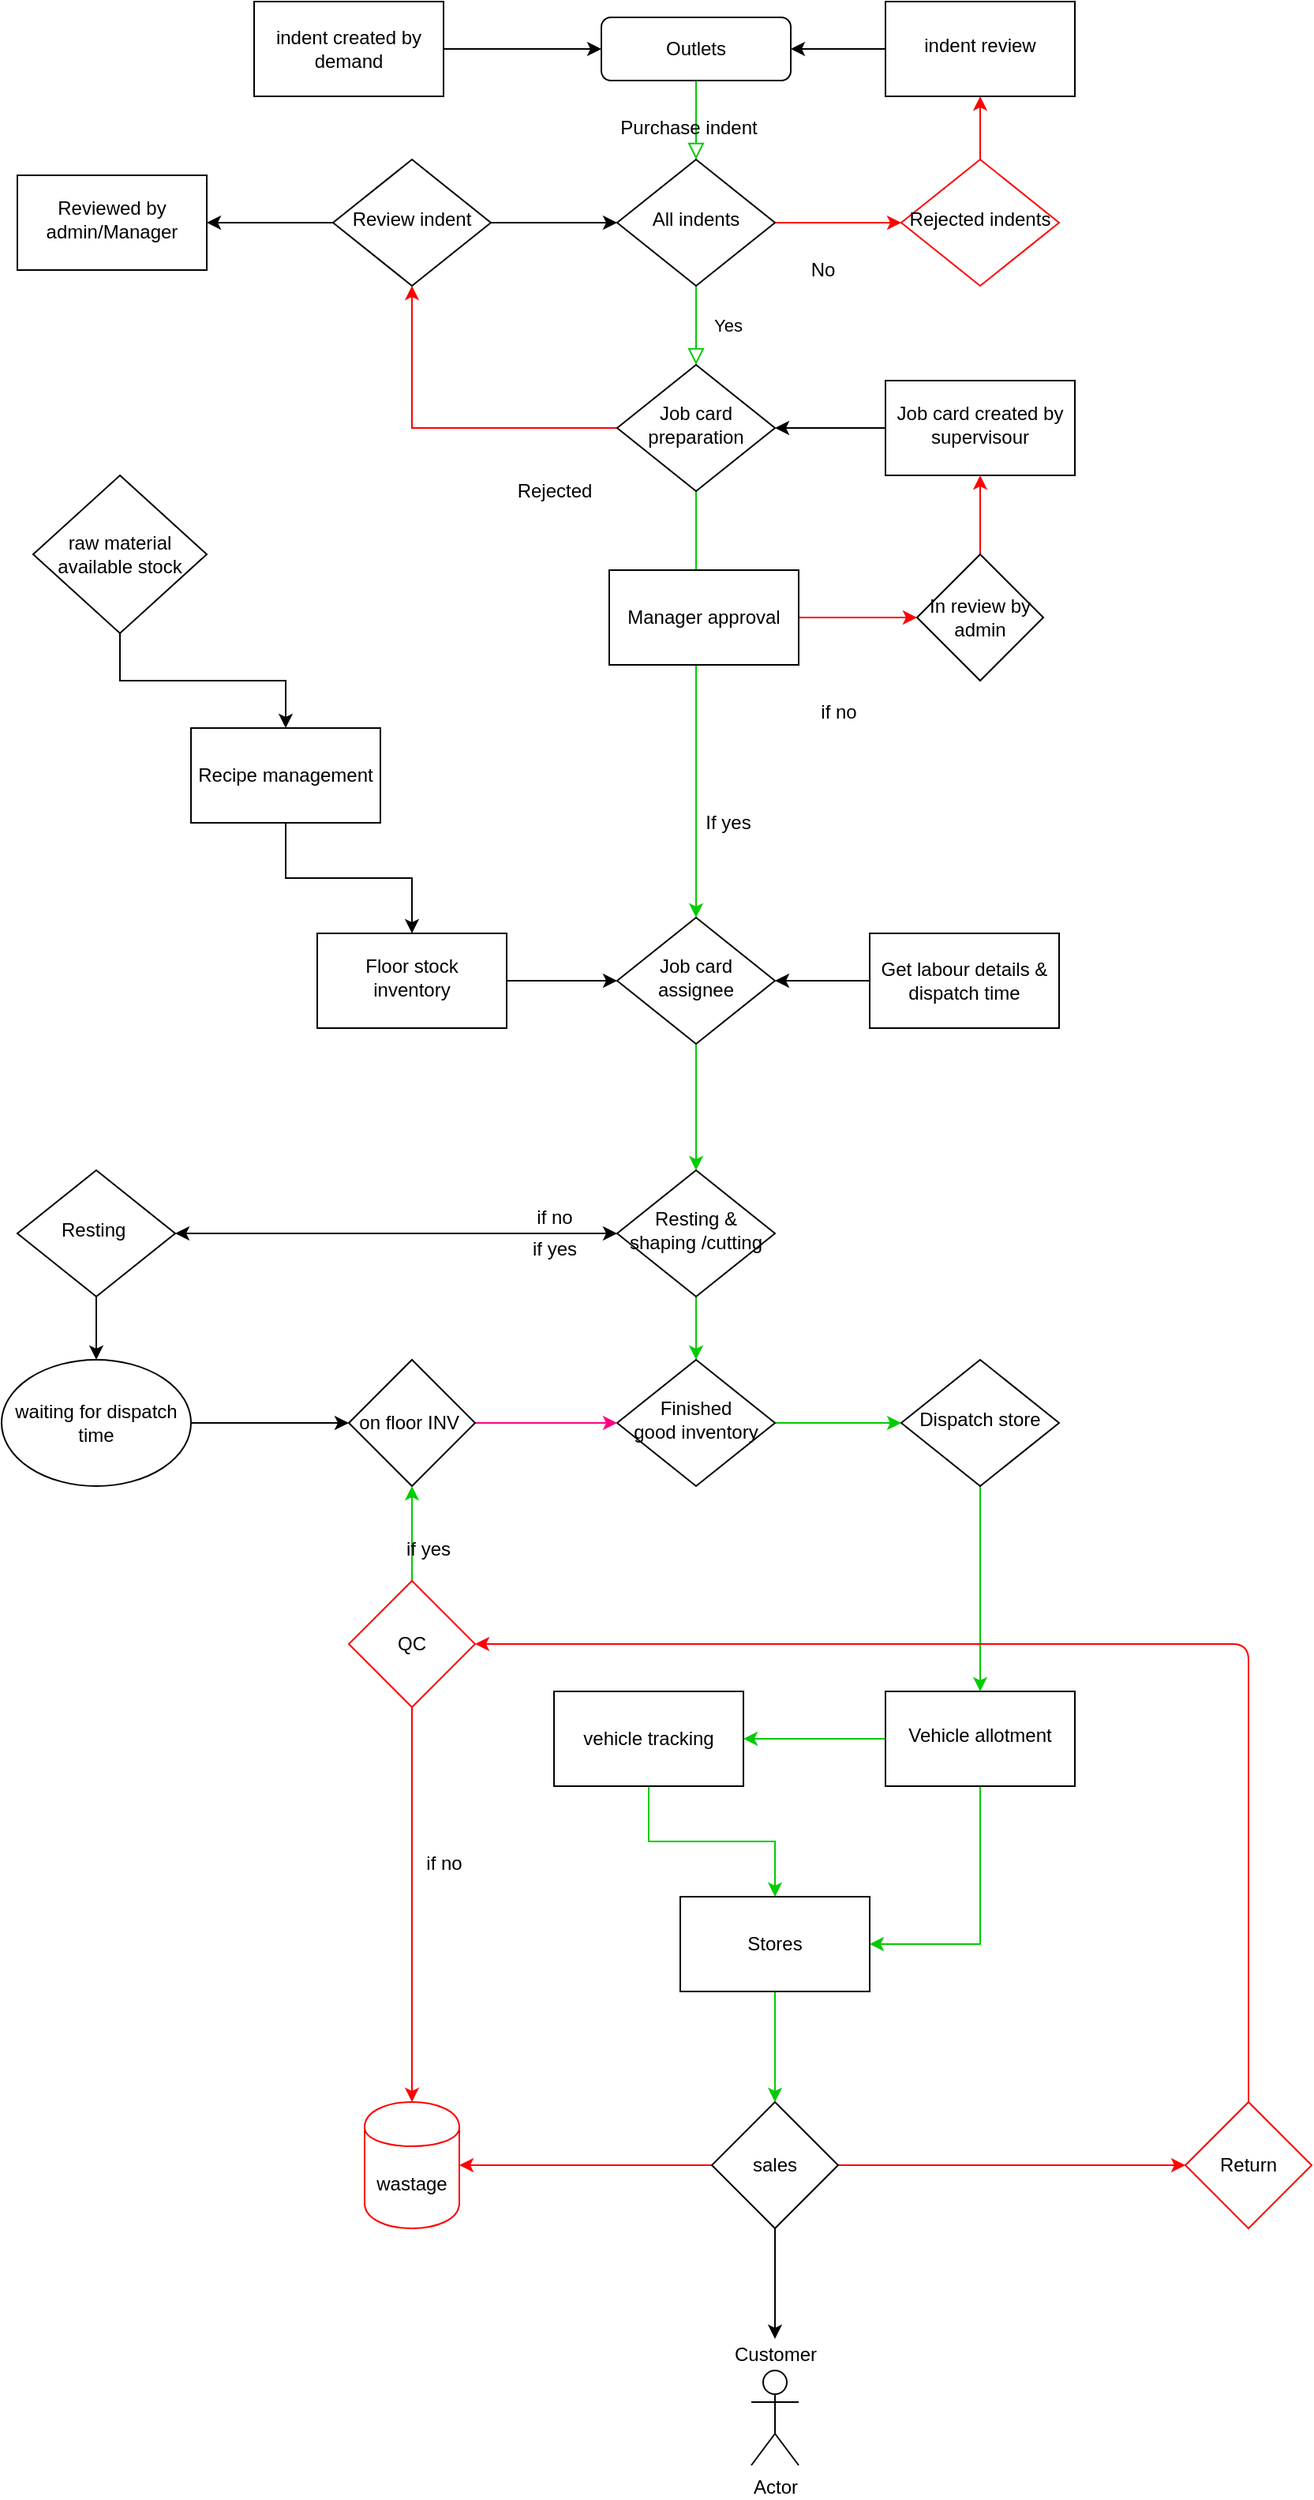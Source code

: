 <mxfile version="14.4.4" type="github">
  <diagram id="C5RBs43oDa-KdzZeNtuy" name="Page-1">
    <mxGraphModel dx="3043" dy="900" grid="1" gridSize="10" guides="1" tooltips="1" connect="1" arrows="1" fold="1" page="1" pageScale="1" pageWidth="827" pageHeight="1169" math="0" shadow="0">
      <root>
        <mxCell id="WIyWlLk6GJQsqaUBKTNV-0" />
        <mxCell id="WIyWlLk6GJQsqaUBKTNV-1" parent="WIyWlLk6GJQsqaUBKTNV-0" />
        <mxCell id="WIyWlLk6GJQsqaUBKTNV-2" value="" style="rounded=0;html=1;jettySize=auto;orthogonalLoop=1;fontSize=11;endArrow=block;endFill=0;endSize=8;strokeWidth=1;shadow=0;labelBackgroundColor=none;edgeStyle=orthogonalEdgeStyle;strokeColor=#00CC00;" parent="WIyWlLk6GJQsqaUBKTNV-1" source="WIyWlLk6GJQsqaUBKTNV-3" target="WIyWlLk6GJQsqaUBKTNV-6" edge="1">
          <mxGeometry relative="1" as="geometry" />
        </mxCell>
        <mxCell id="WIyWlLk6GJQsqaUBKTNV-3" value="Outlets" style="rounded=1;whiteSpace=wrap;html=1;fontSize=12;glass=0;strokeWidth=1;shadow=0;" parent="WIyWlLk6GJQsqaUBKTNV-1" vertex="1">
          <mxGeometry x="-440" y="20" width="120" height="40" as="geometry" />
        </mxCell>
        <mxCell id="WIyWlLk6GJQsqaUBKTNV-4" value="Yes" style="rounded=0;html=1;jettySize=auto;orthogonalLoop=1;fontSize=11;endArrow=block;endFill=0;endSize=8;strokeWidth=1;shadow=0;labelBackgroundColor=none;edgeStyle=orthogonalEdgeStyle;strokeColor=#00CC00;" parent="WIyWlLk6GJQsqaUBKTNV-1" source="WIyWlLk6GJQsqaUBKTNV-6" target="WIyWlLk6GJQsqaUBKTNV-10" edge="1">
          <mxGeometry y="20" relative="1" as="geometry">
            <mxPoint as="offset" />
          </mxGeometry>
        </mxCell>
        <mxCell id="te3FuEqNMKup-QWxgg7G-4" value="" style="edgeStyle=orthogonalEdgeStyle;rounded=0;orthogonalLoop=1;jettySize=auto;html=1;strokeColor=#FF0000;" parent="WIyWlLk6GJQsqaUBKTNV-1" source="WIyWlLk6GJQsqaUBKTNV-6" target="te3FuEqNMKup-QWxgg7G-3" edge="1">
          <mxGeometry relative="1" as="geometry" />
        </mxCell>
        <mxCell id="WIyWlLk6GJQsqaUBKTNV-6" value="All indents" style="rhombus;whiteSpace=wrap;html=1;shadow=0;fontFamily=Helvetica;fontSize=12;align=center;strokeWidth=1;spacing=6;spacingTop=-4;" parent="WIyWlLk6GJQsqaUBKTNV-1" vertex="1">
          <mxGeometry x="-430" y="110" width="100" height="80" as="geometry" />
        </mxCell>
        <mxCell id="te3FuEqNMKup-QWxgg7G-10" value="" style="edgeStyle=orthogonalEdgeStyle;rounded=0;orthogonalLoop=1;jettySize=auto;html=1;strokeColor=#FF0000;entryX=0.5;entryY=1;entryDx=0;entryDy=0;" parent="WIyWlLk6GJQsqaUBKTNV-1" source="WIyWlLk6GJQsqaUBKTNV-10" target="te3FuEqNMKup-QWxgg7G-12" edge="1">
          <mxGeometry relative="1" as="geometry">
            <mxPoint x="-560" y="340" as="targetPoint" />
          </mxGeometry>
        </mxCell>
        <mxCell id="te3FuEqNMKup-QWxgg7G-19" value="" style="edgeStyle=orthogonalEdgeStyle;rounded=0;orthogonalLoop=1;jettySize=auto;html=1;strokeColor=#00CC00;" parent="WIyWlLk6GJQsqaUBKTNV-1" source="WIyWlLk6GJQsqaUBKTNV-10" target="te3FuEqNMKup-QWxgg7G-18" edge="1">
          <mxGeometry relative="1" as="geometry" />
        </mxCell>
        <mxCell id="WIyWlLk6GJQsqaUBKTNV-10" value="Job card preparation" style="rhombus;whiteSpace=wrap;html=1;shadow=0;fontFamily=Helvetica;fontSize=12;align=center;strokeWidth=1;spacing=6;spacingTop=-4;" parent="WIyWlLk6GJQsqaUBKTNV-1" vertex="1">
          <mxGeometry x="-430" y="240" width="100" height="80" as="geometry" />
        </mxCell>
        <mxCell id="te3FuEqNMKup-QWxgg7G-0" value="Purchase indent" style="text;html=1;align=center;verticalAlign=middle;resizable=0;points=[];autosize=1;" parent="WIyWlLk6GJQsqaUBKTNV-1" vertex="1">
          <mxGeometry x="-435" y="80" width="100" height="20" as="geometry" />
        </mxCell>
        <mxCell id="te3FuEqNMKup-QWxgg7G-6" value="" style="edgeStyle=orthogonalEdgeStyle;rounded=0;orthogonalLoop=1;jettySize=auto;html=1;strokeColor=#FF0000;" parent="WIyWlLk6GJQsqaUBKTNV-1" source="te3FuEqNMKup-QWxgg7G-3" target="te3FuEqNMKup-QWxgg7G-5" edge="1">
          <mxGeometry relative="1" as="geometry" />
        </mxCell>
        <mxCell id="te3FuEqNMKup-QWxgg7G-3" value="Rejected indents" style="rhombus;whiteSpace=wrap;html=1;shadow=0;fontFamily=Helvetica;fontSize=12;align=center;strokeWidth=1;spacing=6;spacingTop=-4;strokeColor=#FF0000;" parent="WIyWlLk6GJQsqaUBKTNV-1" vertex="1">
          <mxGeometry x="-250" y="110" width="100" height="80" as="geometry" />
        </mxCell>
        <mxCell id="te3FuEqNMKup-QWxgg7G-7" value="" style="edgeStyle=orthogonalEdgeStyle;rounded=0;orthogonalLoop=1;jettySize=auto;html=1;" parent="WIyWlLk6GJQsqaUBKTNV-1" source="te3FuEqNMKup-QWxgg7G-5" target="WIyWlLk6GJQsqaUBKTNV-3" edge="1">
          <mxGeometry relative="1" as="geometry" />
        </mxCell>
        <mxCell id="te3FuEqNMKup-QWxgg7G-5" value="indent review" style="whiteSpace=wrap;html=1;shadow=0;strokeWidth=1;spacing=6;spacingTop=-4;" parent="WIyWlLk6GJQsqaUBKTNV-1" vertex="1">
          <mxGeometry x="-260" y="10" width="120" height="60" as="geometry" />
        </mxCell>
        <mxCell id="te3FuEqNMKup-QWxgg7G-8" value="No" style="text;html=1;align=center;verticalAlign=middle;resizable=0;points=[];autosize=1;" parent="WIyWlLk6GJQsqaUBKTNV-1" vertex="1">
          <mxGeometry x="-315" y="170" width="30" height="20" as="geometry" />
        </mxCell>
        <mxCell id="te3FuEqNMKup-QWxgg7G-11" value="Rejected" style="text;html=1;align=center;verticalAlign=middle;resizable=0;points=[];autosize=1;" parent="WIyWlLk6GJQsqaUBKTNV-1" vertex="1">
          <mxGeometry x="-500" y="310" width="60" height="20" as="geometry" />
        </mxCell>
        <mxCell id="te3FuEqNMKup-QWxgg7G-14" value="" style="edgeStyle=orthogonalEdgeStyle;rounded=0;orthogonalLoop=1;jettySize=auto;html=1;" parent="WIyWlLk6GJQsqaUBKTNV-1" source="te3FuEqNMKup-QWxgg7G-12" target="WIyWlLk6GJQsqaUBKTNV-6" edge="1">
          <mxGeometry relative="1" as="geometry" />
        </mxCell>
        <mxCell id="te3FuEqNMKup-QWxgg7G-38" value="" style="edgeStyle=orthogonalEdgeStyle;rounded=0;orthogonalLoop=1;jettySize=auto;html=1;" parent="WIyWlLk6GJQsqaUBKTNV-1" source="te3FuEqNMKup-QWxgg7G-12" target="te3FuEqNMKup-QWxgg7G-37" edge="1">
          <mxGeometry relative="1" as="geometry" />
        </mxCell>
        <mxCell id="te3FuEqNMKup-QWxgg7G-12" value="Review indent" style="rhombus;whiteSpace=wrap;html=1;shadow=0;fontFamily=Helvetica;fontSize=12;align=center;strokeWidth=1;spacing=6;spacingTop=-4;" parent="WIyWlLk6GJQsqaUBKTNV-1" vertex="1">
          <mxGeometry x="-610" y="110" width="100" height="80" as="geometry" />
        </mxCell>
        <mxCell id="te3FuEqNMKup-QWxgg7G-17" value="" style="edgeStyle=orthogonalEdgeStyle;rounded=0;orthogonalLoop=1;jettySize=auto;html=1;" parent="WIyWlLk6GJQsqaUBKTNV-1" source="te3FuEqNMKup-QWxgg7G-15" target="WIyWlLk6GJQsqaUBKTNV-10" edge="1">
          <mxGeometry relative="1" as="geometry" />
        </mxCell>
        <mxCell id="te3FuEqNMKup-QWxgg7G-15" value="Job card created by supervisour" style="whiteSpace=wrap;html=1;shadow=0;strokeWidth=1;spacing=6;spacingTop=-4;" parent="WIyWlLk6GJQsqaUBKTNV-1" vertex="1">
          <mxGeometry x="-260" y="250" width="120" height="60" as="geometry" />
        </mxCell>
        <mxCell id="4NInFhgdRvtNdxH4a96Z-7" value="" style="edgeStyle=orthogonalEdgeStyle;rounded=0;orthogonalLoop=1;jettySize=auto;html=1;strokeColor=#00CC00;" parent="WIyWlLk6GJQsqaUBKTNV-1" source="te3FuEqNMKup-QWxgg7G-18" target="4NInFhgdRvtNdxH4a96Z-6" edge="1">
          <mxGeometry relative="1" as="geometry" />
        </mxCell>
        <mxCell id="te3FuEqNMKup-QWxgg7G-18" value="Job card assignee" style="rhombus;whiteSpace=wrap;html=1;shadow=0;fontFamily=Helvetica;fontSize=12;align=center;strokeWidth=1;spacing=6;spacingTop=-4;" parent="WIyWlLk6GJQsqaUBKTNV-1" vertex="1">
          <mxGeometry x="-430" y="590" width="100" height="80" as="geometry" />
        </mxCell>
        <mxCell id="4NInFhgdRvtNdxH4a96Z-2" value="" style="edgeStyle=orthogonalEdgeStyle;rounded=0;orthogonalLoop=1;jettySize=auto;html=1;" parent="WIyWlLk6GJQsqaUBKTNV-1" source="te3FuEqNMKup-QWxgg7G-20" target="te3FuEqNMKup-QWxgg7G-18" edge="1">
          <mxGeometry relative="1" as="geometry" />
        </mxCell>
        <mxCell id="te3FuEqNMKup-QWxgg7G-20" value="Floor stock inventory" style="whiteSpace=wrap;html=1;shadow=0;strokeWidth=1;spacing=6;spacingTop=-4;" parent="WIyWlLk6GJQsqaUBKTNV-1" vertex="1">
          <mxGeometry x="-620" y="600" width="120" height="60" as="geometry" />
        </mxCell>
        <mxCell id="te3FuEqNMKup-QWxgg7G-31" value="" style="edgeStyle=orthogonalEdgeStyle;rounded=0;orthogonalLoop=1;jettySize=auto;html=1;strokeColor=#FF0000;" parent="WIyWlLk6GJQsqaUBKTNV-1" source="te3FuEqNMKup-QWxgg7G-27" target="te3FuEqNMKup-QWxgg7G-30" edge="1">
          <mxGeometry relative="1" as="geometry" />
        </mxCell>
        <mxCell id="te3FuEqNMKup-QWxgg7G-27" value="Manager approval" style="rounded=0;whiteSpace=wrap;html=1;" parent="WIyWlLk6GJQsqaUBKTNV-1" vertex="1">
          <mxGeometry x="-435" y="370" width="120" height="60" as="geometry" />
        </mxCell>
        <mxCell id="te3FuEqNMKup-QWxgg7G-29" value="If yes" style="text;html=1;align=center;verticalAlign=middle;resizable=0;points=[];autosize=1;" parent="WIyWlLk6GJQsqaUBKTNV-1" vertex="1">
          <mxGeometry x="-380" y="520" width="40" height="20" as="geometry" />
        </mxCell>
        <mxCell id="te3FuEqNMKup-QWxgg7G-32" value="" style="edgeStyle=orthogonalEdgeStyle;rounded=0;orthogonalLoop=1;jettySize=auto;html=1;strokeColor=#FF0000;" parent="WIyWlLk6GJQsqaUBKTNV-1" source="te3FuEqNMKup-QWxgg7G-30" target="te3FuEqNMKup-QWxgg7G-15" edge="1">
          <mxGeometry relative="1" as="geometry" />
        </mxCell>
        <mxCell id="te3FuEqNMKup-QWxgg7G-30" value="In review by admin" style="rhombus;whiteSpace=wrap;html=1;rounded=0;" parent="WIyWlLk6GJQsqaUBKTNV-1" vertex="1">
          <mxGeometry x="-240" y="360" width="80" height="80" as="geometry" />
        </mxCell>
        <mxCell id="te3FuEqNMKup-QWxgg7G-33" value="if no" style="text;html=1;align=center;verticalAlign=middle;resizable=0;points=[];autosize=1;" parent="WIyWlLk6GJQsqaUBKTNV-1" vertex="1">
          <mxGeometry x="-310" y="450" width="40" height="20" as="geometry" />
        </mxCell>
        <mxCell id="4NInFhgdRvtNdxH4a96Z-4" value="" style="edgeStyle=orthogonalEdgeStyle;rounded=0;orthogonalLoop=1;jettySize=auto;html=1;" parent="WIyWlLk6GJQsqaUBKTNV-1" source="te3FuEqNMKup-QWxgg7G-34" target="4NInFhgdRvtNdxH4a96Z-3" edge="1">
          <mxGeometry relative="1" as="geometry" />
        </mxCell>
        <mxCell id="te3FuEqNMKup-QWxgg7G-34" value="raw material available stock" style="rhombus;whiteSpace=wrap;html=1;rounded=0;" parent="WIyWlLk6GJQsqaUBKTNV-1" vertex="1">
          <mxGeometry x="-800" y="310" width="110" height="100" as="geometry" />
        </mxCell>
        <mxCell id="te3FuEqNMKup-QWxgg7G-37" value="Reviewed by admin/Manager" style="whiteSpace=wrap;html=1;shadow=0;strokeWidth=1;spacing=6;spacingTop=-4;" parent="WIyWlLk6GJQsqaUBKTNV-1" vertex="1">
          <mxGeometry x="-810" y="120" width="120" height="60" as="geometry" />
        </mxCell>
        <mxCell id="4NInFhgdRvtNdxH4a96Z-1" value="" style="edgeStyle=orthogonalEdgeStyle;rounded=0;orthogonalLoop=1;jettySize=auto;html=1;" parent="WIyWlLk6GJQsqaUBKTNV-1" source="4NInFhgdRvtNdxH4a96Z-0" target="te3FuEqNMKup-QWxgg7G-18" edge="1">
          <mxGeometry relative="1" as="geometry" />
        </mxCell>
        <mxCell id="4NInFhgdRvtNdxH4a96Z-0" value="Get labour details &amp;amp; dispatch time" style="rounded=0;whiteSpace=wrap;html=1;direction=west;" parent="WIyWlLk6GJQsqaUBKTNV-1" vertex="1">
          <mxGeometry x="-270" y="600" width="120" height="60" as="geometry" />
        </mxCell>
        <mxCell id="4NInFhgdRvtNdxH4a96Z-5" value="" style="edgeStyle=orthogonalEdgeStyle;rounded=0;orthogonalLoop=1;jettySize=auto;html=1;" parent="WIyWlLk6GJQsqaUBKTNV-1" source="4NInFhgdRvtNdxH4a96Z-3" target="te3FuEqNMKup-QWxgg7G-20" edge="1">
          <mxGeometry relative="1" as="geometry" />
        </mxCell>
        <mxCell id="4NInFhgdRvtNdxH4a96Z-3" value="Recipe management" style="whiteSpace=wrap;html=1;rounded=0;" parent="WIyWlLk6GJQsqaUBKTNV-1" vertex="1">
          <mxGeometry x="-700" y="470" width="120" height="60" as="geometry" />
        </mxCell>
        <mxCell id="4NInFhgdRvtNdxH4a96Z-9" value="" style="edgeStyle=orthogonalEdgeStyle;rounded=0;orthogonalLoop=1;jettySize=auto;html=1;strokeColor=#00CC00;" parent="WIyWlLk6GJQsqaUBKTNV-1" source="4NInFhgdRvtNdxH4a96Z-6" target="4NInFhgdRvtNdxH4a96Z-8" edge="1">
          <mxGeometry relative="1" as="geometry" />
        </mxCell>
        <mxCell id="4NInFhgdRvtNdxH4a96Z-6" value="Resting &amp;amp; shaping /cutting" style="rhombus;whiteSpace=wrap;html=1;shadow=0;fontFamily=Helvetica;fontSize=12;align=center;strokeWidth=1;spacing=6;spacingTop=-4;" parent="WIyWlLk6GJQsqaUBKTNV-1" vertex="1">
          <mxGeometry x="-430" y="750" width="100" height="80" as="geometry" />
        </mxCell>
        <mxCell id="4NInFhgdRvtNdxH4a96Z-22" value="" style="edgeStyle=orthogonalEdgeStyle;rounded=0;orthogonalLoop=1;jettySize=auto;html=1;strokeColor=#00CC00;" parent="WIyWlLk6GJQsqaUBKTNV-1" source="4NInFhgdRvtNdxH4a96Z-8" target="4NInFhgdRvtNdxH4a96Z-21" edge="1">
          <mxGeometry relative="1" as="geometry" />
        </mxCell>
        <mxCell id="4NInFhgdRvtNdxH4a96Z-8" value="Finished&lt;br&gt;good inventory" style="rhombus;whiteSpace=wrap;html=1;shadow=0;fontFamily=Helvetica;fontSize=12;align=center;strokeWidth=1;spacing=6;spacingTop=-4;" parent="WIyWlLk6GJQsqaUBKTNV-1" vertex="1">
          <mxGeometry x="-430" y="870" width="100" height="80" as="geometry" />
        </mxCell>
        <mxCell id="4NInFhgdRvtNdxH4a96Z-53" value="" style="edgeStyle=orthogonalEdgeStyle;curved=0;rounded=1;sketch=0;orthogonalLoop=1;jettySize=auto;html=1;strokeColor=#000000;" parent="WIyWlLk6GJQsqaUBKTNV-1" source="4NInFhgdRvtNdxH4a96Z-10" target="4NInFhgdRvtNdxH4a96Z-49" edge="1">
          <mxGeometry relative="1" as="geometry" />
        </mxCell>
        <mxCell id="4NInFhgdRvtNdxH4a96Z-10" value="Resting&amp;nbsp;" style="rhombus;whiteSpace=wrap;html=1;shadow=0;fontFamily=Helvetica;fontSize=12;align=center;strokeWidth=1;spacing=6;spacingTop=-4;" parent="WIyWlLk6GJQsqaUBKTNV-1" vertex="1">
          <mxGeometry x="-810" y="750" width="100" height="80" as="geometry" />
        </mxCell>
        <mxCell id="4NInFhgdRvtNdxH4a96Z-20" value="" style="edgeStyle=orthogonalEdgeStyle;rounded=0;orthogonalLoop=1;jettySize=auto;html=1;strokeColor=#FF0080;" parent="WIyWlLk6GJQsqaUBKTNV-1" source="4NInFhgdRvtNdxH4a96Z-13" target="4NInFhgdRvtNdxH4a96Z-8" edge="1">
          <mxGeometry relative="1" as="geometry" />
        </mxCell>
        <mxCell id="4NInFhgdRvtNdxH4a96Z-13" value="on floor INV&amp;nbsp;" style="rhombus;whiteSpace=wrap;html=1;" parent="WIyWlLk6GJQsqaUBKTNV-1" vertex="1">
          <mxGeometry x="-600" y="870" width="80" height="80" as="geometry" />
        </mxCell>
        <mxCell id="4NInFhgdRvtNdxH4a96Z-15" value="if no" style="text;html=1;align=center;verticalAlign=middle;resizable=0;points=[];autosize=1;" parent="WIyWlLk6GJQsqaUBKTNV-1" vertex="1">
          <mxGeometry x="-490" y="770" width="40" height="20" as="geometry" />
        </mxCell>
        <mxCell id="4NInFhgdRvtNdxH4a96Z-18" value="" style="endArrow=classic;startArrow=classic;html=1;exitX=1;exitY=0.5;exitDx=0;exitDy=0;" parent="WIyWlLk6GJQsqaUBKTNV-1" source="4NInFhgdRvtNdxH4a96Z-10" edge="1">
          <mxGeometry width="50" height="50" relative="1" as="geometry">
            <mxPoint x="-510" y="790" as="sourcePoint" />
            <mxPoint x="-430" y="790" as="targetPoint" />
          </mxGeometry>
        </mxCell>
        <mxCell id="4NInFhgdRvtNdxH4a96Z-19" value="if yes" style="text;html=1;align=center;verticalAlign=middle;resizable=0;points=[];autosize=1;" parent="WIyWlLk6GJQsqaUBKTNV-1" vertex="1">
          <mxGeometry x="-490" y="790" width="40" height="20" as="geometry" />
        </mxCell>
        <mxCell id="4NInFhgdRvtNdxH4a96Z-24" value="" style="edgeStyle=orthogonalEdgeStyle;rounded=0;orthogonalLoop=1;jettySize=auto;html=1;strokeColor=#00CC00;" parent="WIyWlLk6GJQsqaUBKTNV-1" source="4NInFhgdRvtNdxH4a96Z-21" target="4NInFhgdRvtNdxH4a96Z-23" edge="1">
          <mxGeometry relative="1" as="geometry" />
        </mxCell>
        <mxCell id="4NInFhgdRvtNdxH4a96Z-21" value="Dispatch store" style="rhombus;whiteSpace=wrap;html=1;shadow=0;fontFamily=Helvetica;fontSize=12;align=center;strokeWidth=1;spacing=6;spacingTop=-4;" parent="WIyWlLk6GJQsqaUBKTNV-1" vertex="1">
          <mxGeometry x="-250" y="870" width="100" height="80" as="geometry" />
        </mxCell>
        <mxCell id="4NInFhgdRvtNdxH4a96Z-26" value="" style="edgeStyle=orthogonalEdgeStyle;rounded=0;orthogonalLoop=1;jettySize=auto;html=1;strokeColor=#00CC00;entryX=1;entryY=0.5;entryDx=0;entryDy=0;" parent="WIyWlLk6GJQsqaUBKTNV-1" source="4NInFhgdRvtNdxH4a96Z-23" target="4NInFhgdRvtNdxH4a96Z-29" edge="1">
          <mxGeometry relative="1" as="geometry">
            <mxPoint x="-200" y="1240" as="targetPoint" />
            <Array as="points">
              <mxPoint x="-200" y="1240" />
            </Array>
          </mxGeometry>
        </mxCell>
        <mxCell id="4NInFhgdRvtNdxH4a96Z-28" value="" style="edgeStyle=orthogonalEdgeStyle;rounded=0;orthogonalLoop=1;jettySize=auto;html=1;strokeColor=#00CC00;" parent="WIyWlLk6GJQsqaUBKTNV-1" source="4NInFhgdRvtNdxH4a96Z-23" target="4NInFhgdRvtNdxH4a96Z-27" edge="1">
          <mxGeometry relative="1" as="geometry" />
        </mxCell>
        <mxCell id="4NInFhgdRvtNdxH4a96Z-23" value="Vehicle allotment" style="whiteSpace=wrap;html=1;shadow=0;strokeWidth=1;spacing=6;spacingTop=-4;" parent="WIyWlLk6GJQsqaUBKTNV-1" vertex="1">
          <mxGeometry x="-260" y="1080" width="120" height="60" as="geometry" />
        </mxCell>
        <mxCell id="4NInFhgdRvtNdxH4a96Z-30" value="" style="edgeStyle=orthogonalEdgeStyle;rounded=0;orthogonalLoop=1;jettySize=auto;html=1;strokeColor=#00CC00;" parent="WIyWlLk6GJQsqaUBKTNV-1" source="4NInFhgdRvtNdxH4a96Z-27" target="4NInFhgdRvtNdxH4a96Z-29" edge="1">
          <mxGeometry relative="1" as="geometry" />
        </mxCell>
        <mxCell id="4NInFhgdRvtNdxH4a96Z-27" value="vehicle tracking" style="rounded=0;whiteSpace=wrap;html=1;" parent="WIyWlLk6GJQsqaUBKTNV-1" vertex="1">
          <mxGeometry x="-470" y="1080" width="120" height="60" as="geometry" />
        </mxCell>
        <mxCell id="4NInFhgdRvtNdxH4a96Z-35" value="" style="edgeStyle=orthogonalEdgeStyle;rounded=0;orthogonalLoop=1;jettySize=auto;html=1;strokeColor=#00CC00;" parent="WIyWlLk6GJQsqaUBKTNV-1" source="4NInFhgdRvtNdxH4a96Z-29" target="4NInFhgdRvtNdxH4a96Z-34" edge="1">
          <mxGeometry relative="1" as="geometry" />
        </mxCell>
        <mxCell id="4NInFhgdRvtNdxH4a96Z-29" value="Stores" style="rounded=0;whiteSpace=wrap;html=1;strokeColor=#000000;" parent="WIyWlLk6GJQsqaUBKTNV-1" vertex="1">
          <mxGeometry x="-390" y="1210" width="120" height="60" as="geometry" />
        </mxCell>
        <mxCell id="4NInFhgdRvtNdxH4a96Z-37" value="" style="edgeStyle=orthogonalEdgeStyle;rounded=0;orthogonalLoop=1;jettySize=auto;html=1;strokeColor=#FF0000;" parent="WIyWlLk6GJQsqaUBKTNV-1" source="4NInFhgdRvtNdxH4a96Z-34" target="4NInFhgdRvtNdxH4a96Z-36" edge="1">
          <mxGeometry relative="1" as="geometry" />
        </mxCell>
        <mxCell id="4NInFhgdRvtNdxH4a96Z-39" value="" style="edgeStyle=orthogonalEdgeStyle;rounded=0;orthogonalLoop=1;jettySize=auto;html=1;strokeColor=#FF0000;" parent="WIyWlLk6GJQsqaUBKTNV-1" source="4NInFhgdRvtNdxH4a96Z-34" target="4NInFhgdRvtNdxH4a96Z-38" edge="1">
          <mxGeometry relative="1" as="geometry" />
        </mxCell>
        <mxCell id="4NInFhgdRvtNdxH4a96Z-58" value="" style="edgeStyle=orthogonalEdgeStyle;curved=0;rounded=1;sketch=0;orthogonalLoop=1;jettySize=auto;html=1;strokeColor=#000000;" parent="WIyWlLk6GJQsqaUBKTNV-1" source="4NInFhgdRvtNdxH4a96Z-34" target="4NInFhgdRvtNdxH4a96Z-57" edge="1">
          <mxGeometry relative="1" as="geometry" />
        </mxCell>
        <mxCell id="4NInFhgdRvtNdxH4a96Z-34" value="sales" style="rhombus;whiteSpace=wrap;html=1;rounded=0;" parent="WIyWlLk6GJQsqaUBKTNV-1" vertex="1">
          <mxGeometry x="-370" y="1340" width="80" height="80" as="geometry" />
        </mxCell>
        <mxCell id="4NInFhgdRvtNdxH4a96Z-36" value="Return" style="rhombus;whiteSpace=wrap;html=1;rounded=0;strokeColor=#FF0000;" parent="WIyWlLk6GJQsqaUBKTNV-1" vertex="1">
          <mxGeometry x="-70" y="1340" width="80" height="80" as="geometry" />
        </mxCell>
        <mxCell id="4NInFhgdRvtNdxH4a96Z-38" value="wastage" style="shape=cylinder;whiteSpace=wrap;html=1;boundedLbl=1;backgroundOutline=1;rounded=0;strokeColor=#FF0000;" parent="WIyWlLk6GJQsqaUBKTNV-1" vertex="1">
          <mxGeometry x="-590" y="1340" width="60" height="80" as="geometry" />
        </mxCell>
        <mxCell id="4NInFhgdRvtNdxH4a96Z-43" value="" style="edgeStyle=orthogonalEdgeStyle;rounded=0;orthogonalLoop=1;jettySize=auto;html=1;strokeColor=#00CC00;" parent="WIyWlLk6GJQsqaUBKTNV-1" source="4NInFhgdRvtNdxH4a96Z-41" target="4NInFhgdRvtNdxH4a96Z-13" edge="1">
          <mxGeometry relative="1" as="geometry" />
        </mxCell>
        <mxCell id="4NInFhgdRvtNdxH4a96Z-41" value="QC" style="rhombus;whiteSpace=wrap;html=1;strokeColor=#FF0000;" parent="WIyWlLk6GJQsqaUBKTNV-1" vertex="1">
          <mxGeometry x="-600" y="1010" width="80" height="80" as="geometry" />
        </mxCell>
        <mxCell id="4NInFhgdRvtNdxH4a96Z-42" value="" style="endArrow=classic;html=1;strokeColor=#FF0000;entryX=1;entryY=0.5;entryDx=0;entryDy=0;" parent="WIyWlLk6GJQsqaUBKTNV-1" target="4NInFhgdRvtNdxH4a96Z-41" edge="1">
          <mxGeometry width="50" height="50" relative="1" as="geometry">
            <mxPoint x="-30" y="1340" as="sourcePoint" />
            <mxPoint x="-560" y="1030" as="targetPoint" />
            <Array as="points">
              <mxPoint x="-30" y="1050" />
            </Array>
          </mxGeometry>
        </mxCell>
        <mxCell id="4NInFhgdRvtNdxH4a96Z-44" value="" style="endArrow=classic;html=1;strokeColor=#FF0000;entryX=0.5;entryY=0;entryDx=0;entryDy=0;exitX=0.5;exitY=1;exitDx=0;exitDy=0;" parent="WIyWlLk6GJQsqaUBKTNV-1" source="4NInFhgdRvtNdxH4a96Z-41" target="4NInFhgdRvtNdxH4a96Z-38" edge="1">
          <mxGeometry width="50" height="50" relative="1" as="geometry">
            <mxPoint x="-560" y="1120" as="sourcePoint" />
            <mxPoint x="-510" y="1070" as="targetPoint" />
            <Array as="points" />
          </mxGeometry>
        </mxCell>
        <mxCell id="4NInFhgdRvtNdxH4a96Z-45" value="if yes" style="text;html=1;align=center;verticalAlign=middle;resizable=0;points=[];autosize=1;" parent="WIyWlLk6GJQsqaUBKTNV-1" vertex="1">
          <mxGeometry x="-570" y="980" width="40" height="20" as="geometry" />
        </mxCell>
        <mxCell id="4NInFhgdRvtNdxH4a96Z-46" value="if no" style="text;html=1;align=center;verticalAlign=middle;resizable=0;points=[];autosize=1;" parent="WIyWlLk6GJQsqaUBKTNV-1" vertex="1">
          <mxGeometry x="-560" y="1179" width="40" height="20" as="geometry" />
        </mxCell>
        <mxCell id="4NInFhgdRvtNdxH4a96Z-48" value="" style="edgeStyle=orthogonalEdgeStyle;rounded=0;orthogonalLoop=1;jettySize=auto;html=1;" parent="WIyWlLk6GJQsqaUBKTNV-1" source="4NInFhgdRvtNdxH4a96Z-47" target="WIyWlLk6GJQsqaUBKTNV-3" edge="1">
          <mxGeometry relative="1" as="geometry" />
        </mxCell>
        <mxCell id="4NInFhgdRvtNdxH4a96Z-47" value="indent created by demand" style="rounded=0;whiteSpace=wrap;html=1;" parent="WIyWlLk6GJQsqaUBKTNV-1" vertex="1">
          <mxGeometry x="-660" y="10" width="120" height="60" as="geometry" />
        </mxCell>
        <mxCell id="4NInFhgdRvtNdxH4a96Z-50" value="" style="edgeStyle=orthogonalEdgeStyle;curved=0;rounded=1;sketch=0;orthogonalLoop=1;jettySize=auto;html=1;" parent="WIyWlLk6GJQsqaUBKTNV-1" source="4NInFhgdRvtNdxH4a96Z-49" target="4NInFhgdRvtNdxH4a96Z-13" edge="1">
          <mxGeometry relative="1" as="geometry" />
        </mxCell>
        <mxCell id="4NInFhgdRvtNdxH4a96Z-49" value="waiting for dispatch time" style="ellipse;whiteSpace=wrap;html=1;rounded=0;sketch=0;strokeColor=#000000;" parent="WIyWlLk6GJQsqaUBKTNV-1" vertex="1">
          <mxGeometry x="-820" y="870" width="120" height="80" as="geometry" />
        </mxCell>
        <mxCell id="4NInFhgdRvtNdxH4a96Z-54" value="Actor" style="shape=umlActor;verticalLabelPosition=bottom;verticalAlign=top;html=1;outlineConnect=0;rounded=0;sketch=0;strokeColor=#000000;" parent="WIyWlLk6GJQsqaUBKTNV-1" vertex="1">
          <mxGeometry x="-345" y="1510" width="30" height="60" as="geometry" />
        </mxCell>
        <mxCell id="4NInFhgdRvtNdxH4a96Z-57" value="Customer&lt;br&gt;" style="text;html=1;align=center;verticalAlign=middle;resizable=0;points=[];autosize=1;" parent="WIyWlLk6GJQsqaUBKTNV-1" vertex="1">
          <mxGeometry x="-365" y="1490" width="70" height="20" as="geometry" />
        </mxCell>
      </root>
    </mxGraphModel>
  </diagram>
</mxfile>
